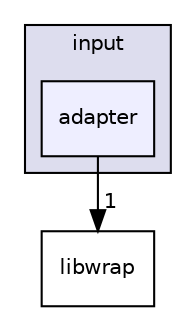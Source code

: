 digraph "include/input/adapter" {
  compound=true
  node [ fontsize="10", fontname="Helvetica"];
  edge [ labelfontsize="10", labelfontname="Helvetica"];
  subgraph clusterdir_9f5c276ab9fb4f37ad248a8f0e5ee4a1 {
    graph [ bgcolor="#ddddee", pencolor="black", label="input" fontname="Helvetica", fontsize="10", URL="dir_9f5c276ab9fb4f37ad248a8f0e5ee4a1.html"]
  dir_8dc9914b53622c7934a9218837d37e53 [shape=box, label="adapter", style="filled", fillcolor="#eeeeff", pencolor="black", URL="dir_8dc9914b53622c7934a9218837d37e53.html"];
  }
  dir_949441c2fc90a8df3bc710cd47f5b420 [shape=box label="libwrap" URL="dir_949441c2fc90a8df3bc710cd47f5b420.html"];
  dir_8dc9914b53622c7934a9218837d37e53->dir_949441c2fc90a8df3bc710cd47f5b420 [headlabel="1", labeldistance=1.5 headhref="dir_000005_000007.html"];
}
